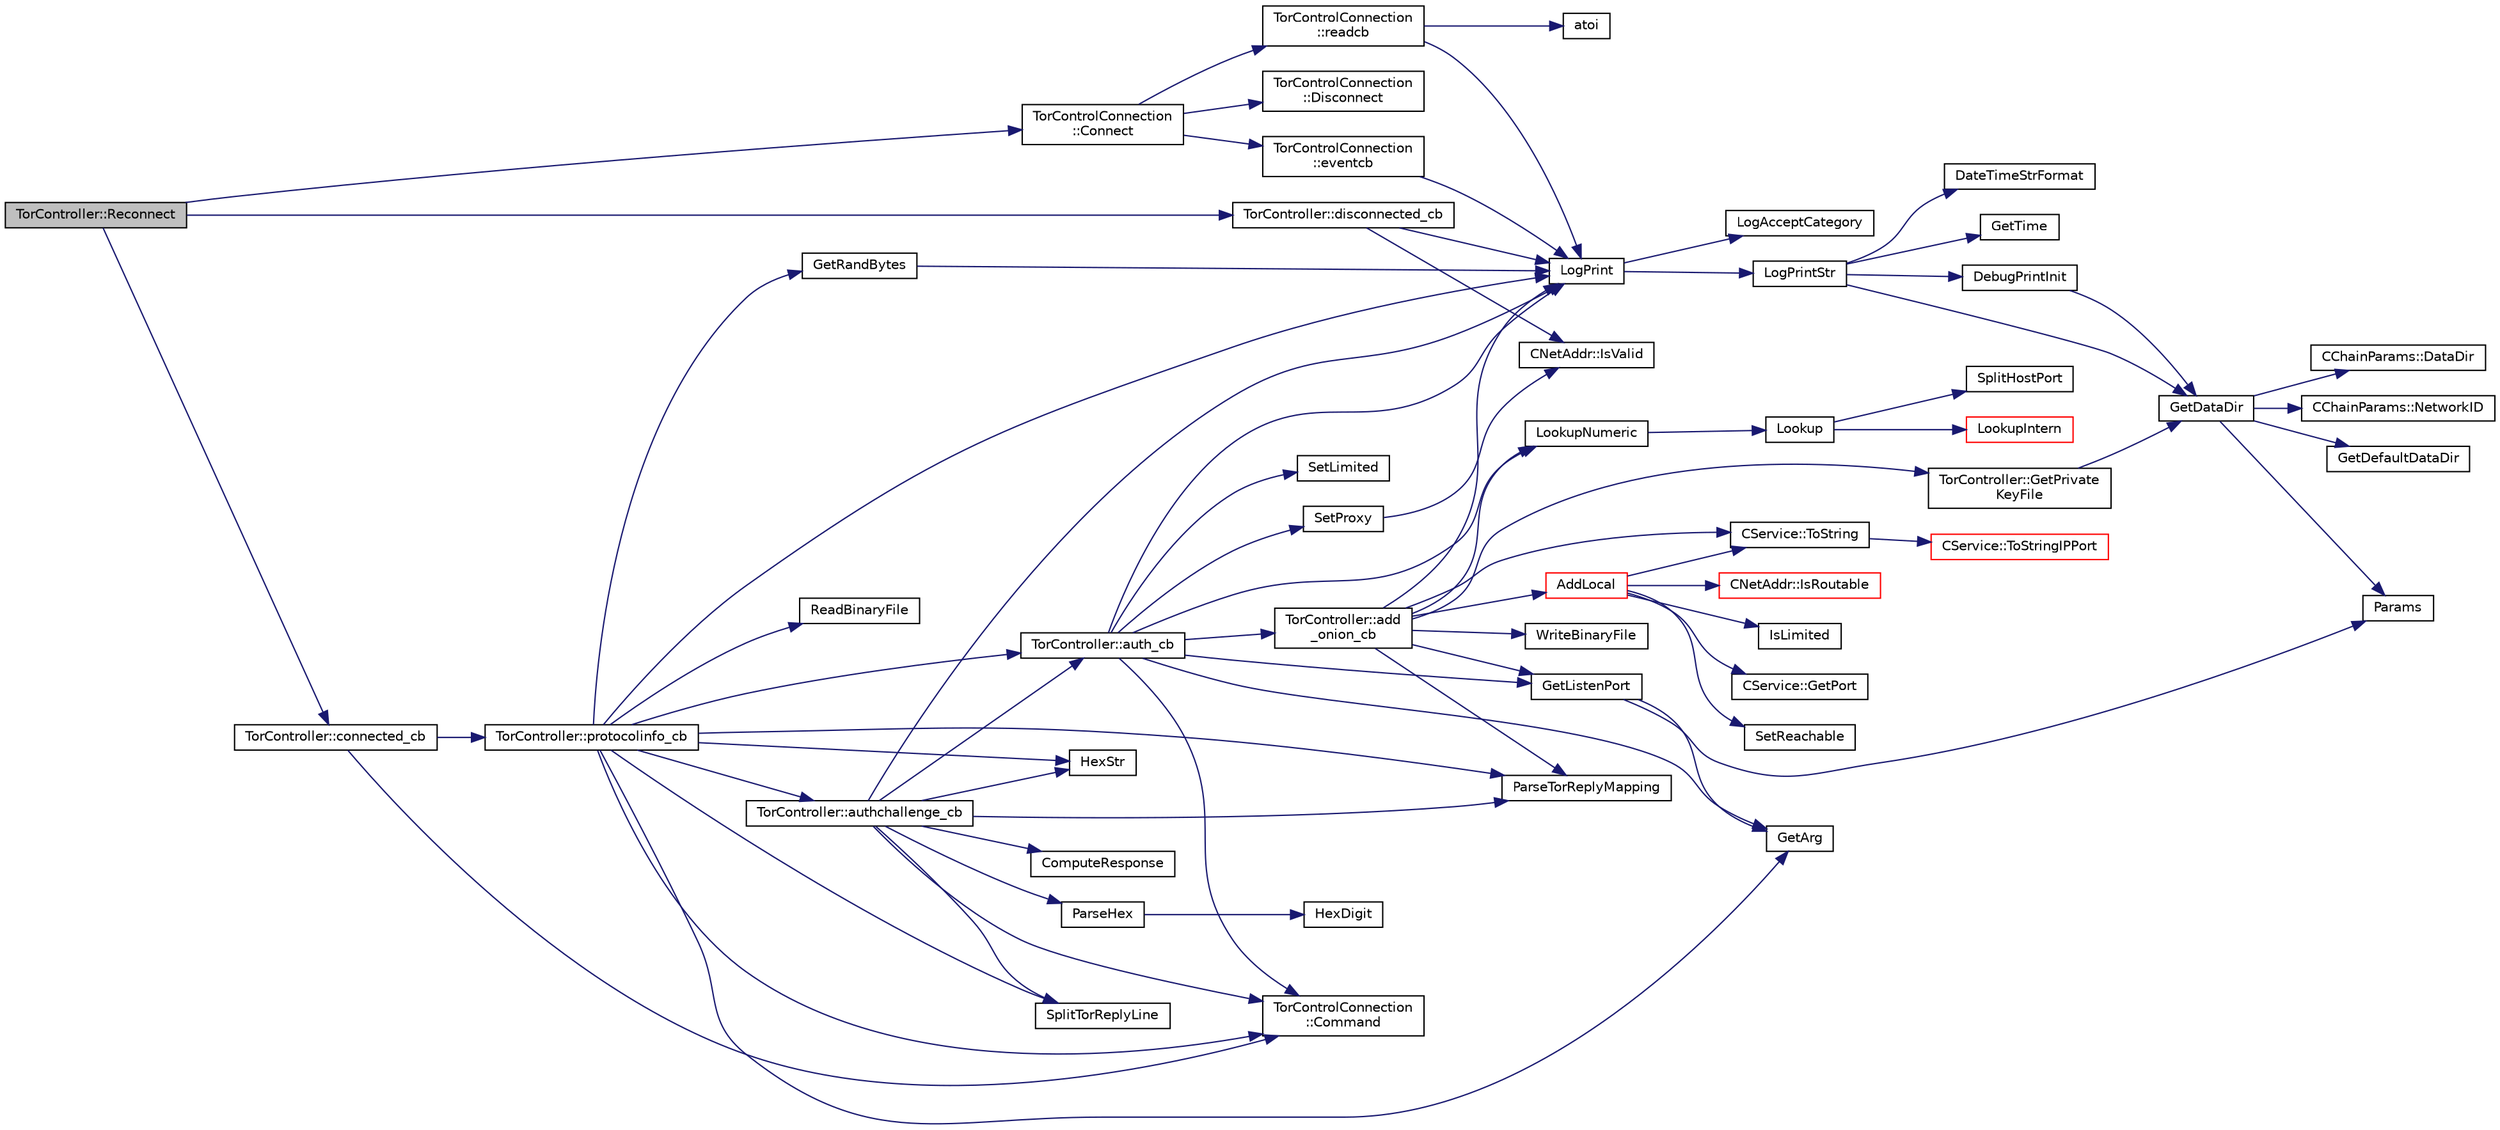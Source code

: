 digraph "TorController::Reconnect"
{
  edge [fontname="Helvetica",fontsize="10",labelfontname="Helvetica",labelfontsize="10"];
  node [fontname="Helvetica",fontsize="10",shape=record];
  rankdir="LR";
  Node463 [label="TorController::Reconnect",height=0.2,width=0.4,color="black", fillcolor="grey75", style="filled", fontcolor="black"];
  Node463 -> Node464 [color="midnightblue",fontsize="10",style="solid",fontname="Helvetica"];
  Node464 [label="TorControlConnection\l::Connect",height=0.2,width=0.4,color="black", fillcolor="white", style="filled",URL="$df/dc6/class_tor_control_connection.html#a36b6359caf9a304efe310b9b7141a939",tooltip="Connect to a Tor control port. "];
  Node464 -> Node465 [color="midnightblue",fontsize="10",style="solid",fontname="Helvetica"];
  Node465 [label="TorControlConnection\l::Disconnect",height=0.2,width=0.4,color="black", fillcolor="white", style="filled",URL="$df/dc6/class_tor_control_connection.html#addb42114063641eab12be2fc39b859d5",tooltip="Disconnect from Tor control port. "];
  Node464 -> Node466 [color="midnightblue",fontsize="10",style="solid",fontname="Helvetica"];
  Node466 [label="TorControlConnection\l::readcb",height=0.2,width=0.4,color="black", fillcolor="white", style="filled",URL="$df/dc6/class_tor_control_connection.html#a7d7e2393f19cb41c32223def3df769ea",tooltip="Libevent handlers: internal. "];
  Node466 -> Node467 [color="midnightblue",fontsize="10",style="solid",fontname="Helvetica"];
  Node467 [label="atoi",height=0.2,width=0.4,color="black", fillcolor="white", style="filled",URL="$d8/d3c/util_8h.html#aa5ce96ec36f4413f820cec9c1831c070"];
  Node466 -> Node468 [color="midnightblue",fontsize="10",style="solid",fontname="Helvetica"];
  Node468 [label="LogPrint",height=0.2,width=0.4,color="black", fillcolor="white", style="filled",URL="$d8/d3c/util_8h.html#aab1f837a2366f424bdc996fdf6352171"];
  Node468 -> Node469 [color="midnightblue",fontsize="10",style="solid",fontname="Helvetica"];
  Node469 [label="LogAcceptCategory",height=0.2,width=0.4,color="black", fillcolor="white", style="filled",URL="$d8/d3c/util_8h.html#a343d2a13efe00125f78d25dafb0a8d98"];
  Node468 -> Node470 [color="midnightblue",fontsize="10",style="solid",fontname="Helvetica"];
  Node470 [label="LogPrintStr",height=0.2,width=0.4,color="black", fillcolor="white", style="filled",URL="$d8/d3c/util_8h.html#afd4c3002b2797c0560adddb6af3ca1da"];
  Node470 -> Node471 [color="midnightblue",fontsize="10",style="solid",fontname="Helvetica"];
  Node471 [label="DebugPrintInit",height=0.2,width=0.4,color="black", fillcolor="white", style="filled",URL="$df/d2d/util_8cpp.html#a751ff5f21d880737811136b5e0bcea12"];
  Node471 -> Node472 [color="midnightblue",fontsize="10",style="solid",fontname="Helvetica"];
  Node472 [label="GetDataDir",height=0.2,width=0.4,color="black", fillcolor="white", style="filled",URL="$df/d2d/util_8cpp.html#ab83866a054745d4b30a3948a1b44beba"];
  Node472 -> Node473 [color="midnightblue",fontsize="10",style="solid",fontname="Helvetica"];
  Node473 [label="Params",height=0.2,width=0.4,color="black", fillcolor="white", style="filled",URL="$df/dbf/chainparams_8cpp.html#ace5c5b706d71a324a417dd2db394fd4a",tooltip="Return the currently selected parameters. "];
  Node472 -> Node474 [color="midnightblue",fontsize="10",style="solid",fontname="Helvetica"];
  Node474 [label="CChainParams::NetworkID",height=0.2,width=0.4,color="black", fillcolor="white", style="filled",URL="$d1/d4f/class_c_chain_params.html#a90dc493ec0c0325c98c3ac06eb99862b"];
  Node472 -> Node475 [color="midnightblue",fontsize="10",style="solid",fontname="Helvetica"];
  Node475 [label="GetDefaultDataDir",height=0.2,width=0.4,color="black", fillcolor="white", style="filled",URL="$df/d2d/util_8cpp.html#ab272995de020a3bcbf743be630e485c6"];
  Node472 -> Node476 [color="midnightblue",fontsize="10",style="solid",fontname="Helvetica"];
  Node476 [label="CChainParams::DataDir",height=0.2,width=0.4,color="black", fillcolor="white", style="filled",URL="$d1/d4f/class_c_chain_params.html#a959488b5d8e6fe62857940b831d73a78"];
  Node470 -> Node472 [color="midnightblue",fontsize="10",style="solid",fontname="Helvetica"];
  Node470 -> Node477 [color="midnightblue",fontsize="10",style="solid",fontname="Helvetica"];
  Node477 [label="DateTimeStrFormat",height=0.2,width=0.4,color="black", fillcolor="white", style="filled",URL="$df/d2d/util_8cpp.html#a749bc6776c8ec72d7c5e4dea56aee415"];
  Node470 -> Node478 [color="midnightblue",fontsize="10",style="solid",fontname="Helvetica"];
  Node478 [label="GetTime",height=0.2,width=0.4,color="black", fillcolor="white", style="filled",URL="$df/d2d/util_8cpp.html#a46fac5fba8ba905b5f9acb364f5d8c6f"];
  Node464 -> Node479 [color="midnightblue",fontsize="10",style="solid",fontname="Helvetica"];
  Node479 [label="TorControlConnection\l::eventcb",height=0.2,width=0.4,color="black", fillcolor="white", style="filled",URL="$df/dc6/class_tor_control_connection.html#a8b22b26822247f8be7d739e14a045e98"];
  Node479 -> Node468 [color="midnightblue",fontsize="10",style="solid",fontname="Helvetica"];
  Node463 -> Node480 [color="midnightblue",fontsize="10",style="solid",fontname="Helvetica"];
  Node480 [label="TorController::connected_cb",height=0.2,width=0.4,color="black", fillcolor="white", style="filled",URL="$da/dd9/class_tor_controller.html#a59d56a1525a08235b07dd9eadbae0d1f",tooltip="Callback after successful connection. "];
  Node480 -> Node481 [color="midnightblue",fontsize="10",style="solid",fontname="Helvetica"];
  Node481 [label="TorControlConnection\l::Command",height=0.2,width=0.4,color="black", fillcolor="white", style="filled",URL="$df/dc6/class_tor_control_connection.html#a5d0292a1389bb0f78d15fe6c06a2baeb",tooltip="Send a command, register a handler for the reply. "];
  Node480 -> Node482 [color="midnightblue",fontsize="10",style="solid",fontname="Helvetica"];
  Node482 [label="TorController::protocolinfo_cb",height=0.2,width=0.4,color="black", fillcolor="white", style="filled",URL="$da/dd9/class_tor_controller.html#aee36fcd1cd60d7f4eb007d909894b1c3",tooltip="Callback for PROTOCOLINFO result. "];
  Node482 -> Node483 [color="midnightblue",fontsize="10",style="solid",fontname="Helvetica"];
  Node483 [label="SplitTorReplyLine",height=0.2,width=0.4,color="black", fillcolor="white", style="filled",URL="$dc/da2/torcontrol_8cpp.html#a450996d9fa7b80fb9dd650ce925e99b1"];
  Node482 -> Node484 [color="midnightblue",fontsize="10",style="solid",fontname="Helvetica"];
  Node484 [label="ParseTorReplyMapping",height=0.2,width=0.4,color="black", fillcolor="white", style="filled",URL="$dc/da2/torcontrol_8cpp.html#ab098931a630a840f4787a611b135d7cb",tooltip="Parse reply arguments in the form &#39;METHODS=COOKIE,SAFECOOKIE COOKIEFILE=\".../control_auth_cookie\"&#39;. "];
  Node482 -> Node468 [color="midnightblue",fontsize="10",style="solid",fontname="Helvetica"];
  Node482 -> Node485 [color="midnightblue",fontsize="10",style="solid",fontname="Helvetica"];
  Node485 [label="GetArg",height=0.2,width=0.4,color="black", fillcolor="white", style="filled",URL="$df/d2d/util_8cpp.html#a24f685720bf40370e5bd2a192ad50cd8",tooltip="Return string argument or default value. "];
  Node482 -> Node481 [color="midnightblue",fontsize="10",style="solid",fontname="Helvetica"];
  Node482 -> Node486 [color="midnightblue",fontsize="10",style="solid",fontname="Helvetica"];
  Node486 [label="TorController::auth_cb",height=0.2,width=0.4,color="black", fillcolor="white", style="filled",URL="$da/dd9/class_tor_controller.html#ae36bc33cb3088384517c68f71e9944ce",tooltip="Callback for AUTHENTICATE result. "];
  Node486 -> Node468 [color="midnightblue",fontsize="10",style="solid",fontname="Helvetica"];
  Node486 -> Node485 [color="midnightblue",fontsize="10",style="solid",fontname="Helvetica"];
  Node486 -> Node487 [color="midnightblue",fontsize="10",style="solid",fontname="Helvetica"];
  Node487 [label="LookupNumeric",height=0.2,width=0.4,color="black", fillcolor="white", style="filled",URL="$d0/d0e/netbase_8cpp.html#aca44bd756958aa16d8d8703e4c90c936"];
  Node487 -> Node488 [color="midnightblue",fontsize="10",style="solid",fontname="Helvetica"];
  Node488 [label="Lookup",height=0.2,width=0.4,color="black", fillcolor="white", style="filled",URL="$d0/d0e/netbase_8cpp.html#a56a2f4bcb9fb77b5efe358f804f642cc"];
  Node488 -> Node489 [color="midnightblue",fontsize="10",style="solid",fontname="Helvetica"];
  Node489 [label="SplitHostPort",height=0.2,width=0.4,color="black", fillcolor="white", style="filled",URL="$d0/d0e/netbase_8cpp.html#a1b1ce2ba1ffe40785e65ec3ad5a20e79"];
  Node488 -> Node490 [color="midnightblue",fontsize="10",style="solid",fontname="Helvetica"];
  Node490 [label="LookupIntern",height=0.2,width=0.4,color="red", fillcolor="white", style="filled",URL="$d0/d0e/netbase_8cpp.html#a9fee8268e1061be54e4826caf0258f9d"];
  Node486 -> Node496 [color="midnightblue",fontsize="10",style="solid",fontname="Helvetica"];
  Node496 [label="SetProxy",height=0.2,width=0.4,color="black", fillcolor="white", style="filled",URL="$d0/d0e/netbase_8cpp.html#a3ccc60f085d827551f6049786124dad0"];
  Node496 -> Node497 [color="midnightblue",fontsize="10",style="solid",fontname="Helvetica"];
  Node497 [label="CNetAddr::IsValid",height=0.2,width=0.4,color="black", fillcolor="white", style="filled",URL="$d3/dc3/class_c_net_addr.html#a6fe20b8da9701ca5dc2af078e2e8ac25"];
  Node486 -> Node498 [color="midnightblue",fontsize="10",style="solid",fontname="Helvetica"];
  Node498 [label="SetLimited",height=0.2,width=0.4,color="black", fillcolor="white", style="filled",URL="$dd/d84/net_8cpp.html#a2f6d62a9d456bf38003df3815b707f46",tooltip="Make a particular network entirely off-limits (no automatic connects to it) "];
  Node486 -> Node481 [color="midnightblue",fontsize="10",style="solid",fontname="Helvetica"];
  Node486 -> Node499 [color="midnightblue",fontsize="10",style="solid",fontname="Helvetica"];
  Node499 [label="GetListenPort",height=0.2,width=0.4,color="black", fillcolor="white", style="filled",URL="$dd/d84/net_8cpp.html#af6d341a24d761a509fca026458cf2f72"];
  Node499 -> Node485 [color="midnightblue",fontsize="10",style="solid",fontname="Helvetica"];
  Node499 -> Node473 [color="midnightblue",fontsize="10",style="solid",fontname="Helvetica"];
  Node486 -> Node500 [color="midnightblue",fontsize="10",style="solid",fontname="Helvetica"];
  Node500 [label="TorController::add\l_onion_cb",height=0.2,width=0.4,color="black", fillcolor="white", style="filled",URL="$da/dd9/class_tor_controller.html#a78b762c14a006b2f509261a95963ff67",tooltip="Callback for ADD_ONION result. "];
  Node500 -> Node468 [color="midnightblue",fontsize="10",style="solid",fontname="Helvetica"];
  Node500 -> Node484 [color="midnightblue",fontsize="10",style="solid",fontname="Helvetica"];
  Node500 -> Node487 [color="midnightblue",fontsize="10",style="solid",fontname="Helvetica"];
  Node500 -> Node499 [color="midnightblue",fontsize="10",style="solid",fontname="Helvetica"];
  Node500 -> Node501 [color="midnightblue",fontsize="10",style="solid",fontname="Helvetica"];
  Node501 [label="CService::ToString",height=0.2,width=0.4,color="black", fillcolor="white", style="filled",URL="$d3/dcc/class_c_service.html#a225473158bc07c87a6a862160d73cfea"];
  Node501 -> Node502 [color="midnightblue",fontsize="10",style="solid",fontname="Helvetica"];
  Node502 [label="CService::ToStringIPPort",height=0.2,width=0.4,color="red", fillcolor="white", style="filled",URL="$d3/dcc/class_c_service.html#a224204c838b12eeb49ca7eabe6f75004"];
  Node500 -> Node513 [color="midnightblue",fontsize="10",style="solid",fontname="Helvetica"];
  Node513 [label="WriteBinaryFile",height=0.2,width=0.4,color="black", fillcolor="white", style="filled",URL="$dc/da2/torcontrol_8cpp.html#ae2cf864ba3770a65bc76b55c5dd244d8",tooltip="Write contents of std::string to a file. "];
  Node500 -> Node514 [color="midnightblue",fontsize="10",style="solid",fontname="Helvetica"];
  Node514 [label="TorController::GetPrivate\lKeyFile",height=0.2,width=0.4,color="black", fillcolor="white", style="filled",URL="$da/dd9/class_tor_controller.html#a524481ece961670f745dbbfb4d9d5a33",tooltip="Get name fo file to store private key in. "];
  Node514 -> Node472 [color="midnightblue",fontsize="10",style="solid",fontname="Helvetica"];
  Node500 -> Node515 [color="midnightblue",fontsize="10",style="solid",fontname="Helvetica"];
  Node515 [label="AddLocal",height=0.2,width=0.4,color="red", fillcolor="white", style="filled",URL="$dd/d84/net_8cpp.html#abb92a02eecc581e8927c8a6e31968645"];
  Node515 -> Node516 [color="midnightblue",fontsize="10",style="solid",fontname="Helvetica"];
  Node516 [label="CNetAddr::IsRoutable",height=0.2,width=0.4,color="red", fillcolor="white", style="filled",URL="$d3/dc3/class_c_net_addr.html#a4e3b2fea2a6151c76684b3812df4a5c3"];
  Node515 -> Node518 [color="midnightblue",fontsize="10",style="solid",fontname="Helvetica"];
  Node518 [label="IsLimited",height=0.2,width=0.4,color="black", fillcolor="white", style="filled",URL="$dd/d84/net_8cpp.html#a96eb2fba6d80870802ac787b6ada4beb"];
  Node515 -> Node501 [color="midnightblue",fontsize="10",style="solid",fontname="Helvetica"];
  Node515 -> Node519 [color="midnightblue",fontsize="10",style="solid",fontname="Helvetica"];
  Node519 [label="CService::GetPort",height=0.2,width=0.4,color="black", fillcolor="white", style="filled",URL="$d3/dcc/class_c_service.html#a71caa0d6aa6ab12758bde8b6a6bcfd2a"];
  Node515 -> Node520 [color="midnightblue",fontsize="10",style="solid",fontname="Helvetica"];
  Node520 [label="SetReachable",height=0.2,width=0.4,color="black", fillcolor="white", style="filled",URL="$dd/d84/net_8cpp.html#a89098b55df7d627a7a3c7f367cae24e6"];
  Node482 -> Node532 [color="midnightblue",fontsize="10",style="solid",fontname="Helvetica"];
  Node532 [label="ReadBinaryFile",height=0.2,width=0.4,color="black", fillcolor="white", style="filled",URL="$dc/da2/torcontrol_8cpp.html#aad1e3628302e6d0dc9dea3ca5772f713",tooltip="Read full contents of a file and return them in a std::string. "];
  Node482 -> Node531 [color="midnightblue",fontsize="10",style="solid",fontname="Helvetica"];
  Node531 [label="GetRandBytes",height=0.2,width=0.4,color="black", fillcolor="white", style="filled",URL="$df/d2d/util_8cpp.html#acf52c2aa8213c7b15e26594a2264ed8a"];
  Node531 -> Node468 [color="midnightblue",fontsize="10",style="solid",fontname="Helvetica"];
  Node482 -> Node533 [color="midnightblue",fontsize="10",style="solid",fontname="Helvetica"];
  Node533 [label="HexStr",height=0.2,width=0.4,color="black", fillcolor="white", style="filled",URL="$d8/d3c/util_8h.html#ace13a819ca4e98c22847d26b3b357e75"];
  Node482 -> Node534 [color="midnightblue",fontsize="10",style="solid",fontname="Helvetica"];
  Node534 [label="TorController::authchallenge_cb",height=0.2,width=0.4,color="black", fillcolor="white", style="filled",URL="$da/dd9/class_tor_controller.html#a86f1396b9f242183ffe777e0951eb997",tooltip="Callback for AUTHCHALLENGE result. "];
  Node534 -> Node468 [color="midnightblue",fontsize="10",style="solid",fontname="Helvetica"];
  Node534 -> Node483 [color="midnightblue",fontsize="10",style="solid",fontname="Helvetica"];
  Node534 -> Node484 [color="midnightblue",fontsize="10",style="solid",fontname="Helvetica"];
  Node534 -> Node535 [color="midnightblue",fontsize="10",style="solid",fontname="Helvetica"];
  Node535 [label="ParseHex",height=0.2,width=0.4,color="black", fillcolor="white", style="filled",URL="$df/d2d/util_8cpp.html#abea395175fbc4a788ed0f0a41710b8a7"];
  Node535 -> Node536 [color="midnightblue",fontsize="10",style="solid",fontname="Helvetica"];
  Node536 [label="HexDigit",height=0.2,width=0.4,color="black", fillcolor="white", style="filled",URL="$df/d2d/util_8cpp.html#aa59e8a8c5a39cb5041f93bb95dd02119"];
  Node534 -> Node533 [color="midnightblue",fontsize="10",style="solid",fontname="Helvetica"];
  Node534 -> Node537 [color="midnightblue",fontsize="10",style="solid",fontname="Helvetica"];
  Node537 [label="ComputeResponse",height=0.2,width=0.4,color="black", fillcolor="white", style="filled",URL="$dc/da2/torcontrol_8cpp.html#a3bec9f0fc81ce833a74f5066024c9ee8",tooltip="Compute Tor SAFECOOKIE response. "];
  Node534 -> Node481 [color="midnightblue",fontsize="10",style="solid",fontname="Helvetica"];
  Node534 -> Node486 [color="midnightblue",fontsize="10",style="solid",fontname="Helvetica"];
  Node463 -> Node538 [color="midnightblue",fontsize="10",style="solid",fontname="Helvetica"];
  Node538 [label="TorController::disconnected_cb",height=0.2,width=0.4,color="black", fillcolor="white", style="filled",URL="$da/dd9/class_tor_controller.html#a81392f33f0c7e069762668ec3a757075",tooltip="Callback after connection lost or failed connection attempt. "];
  Node538 -> Node497 [color="midnightblue",fontsize="10",style="solid",fontname="Helvetica"];
  Node538 -> Node468 [color="midnightblue",fontsize="10",style="solid",fontname="Helvetica"];
}
